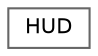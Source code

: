 digraph "Graphical Class Hierarchy"
{
 // LATEX_PDF_SIZE
  bgcolor="transparent";
  edge [fontname=Helvetica,fontsize=10,labelfontname=Helvetica,labelfontsize=10];
  node [fontname=Helvetica,fontsize=10,shape=box,height=0.2,width=0.4];
  rankdir="LR";
  Node0 [id="Node000000",label="HUD",height=0.2,width=0.4,color="grey40", fillcolor="white", style="filled",URL="$classHUD.html",tooltip="Displays the game Heads-Up Display (HUD)."];
}
